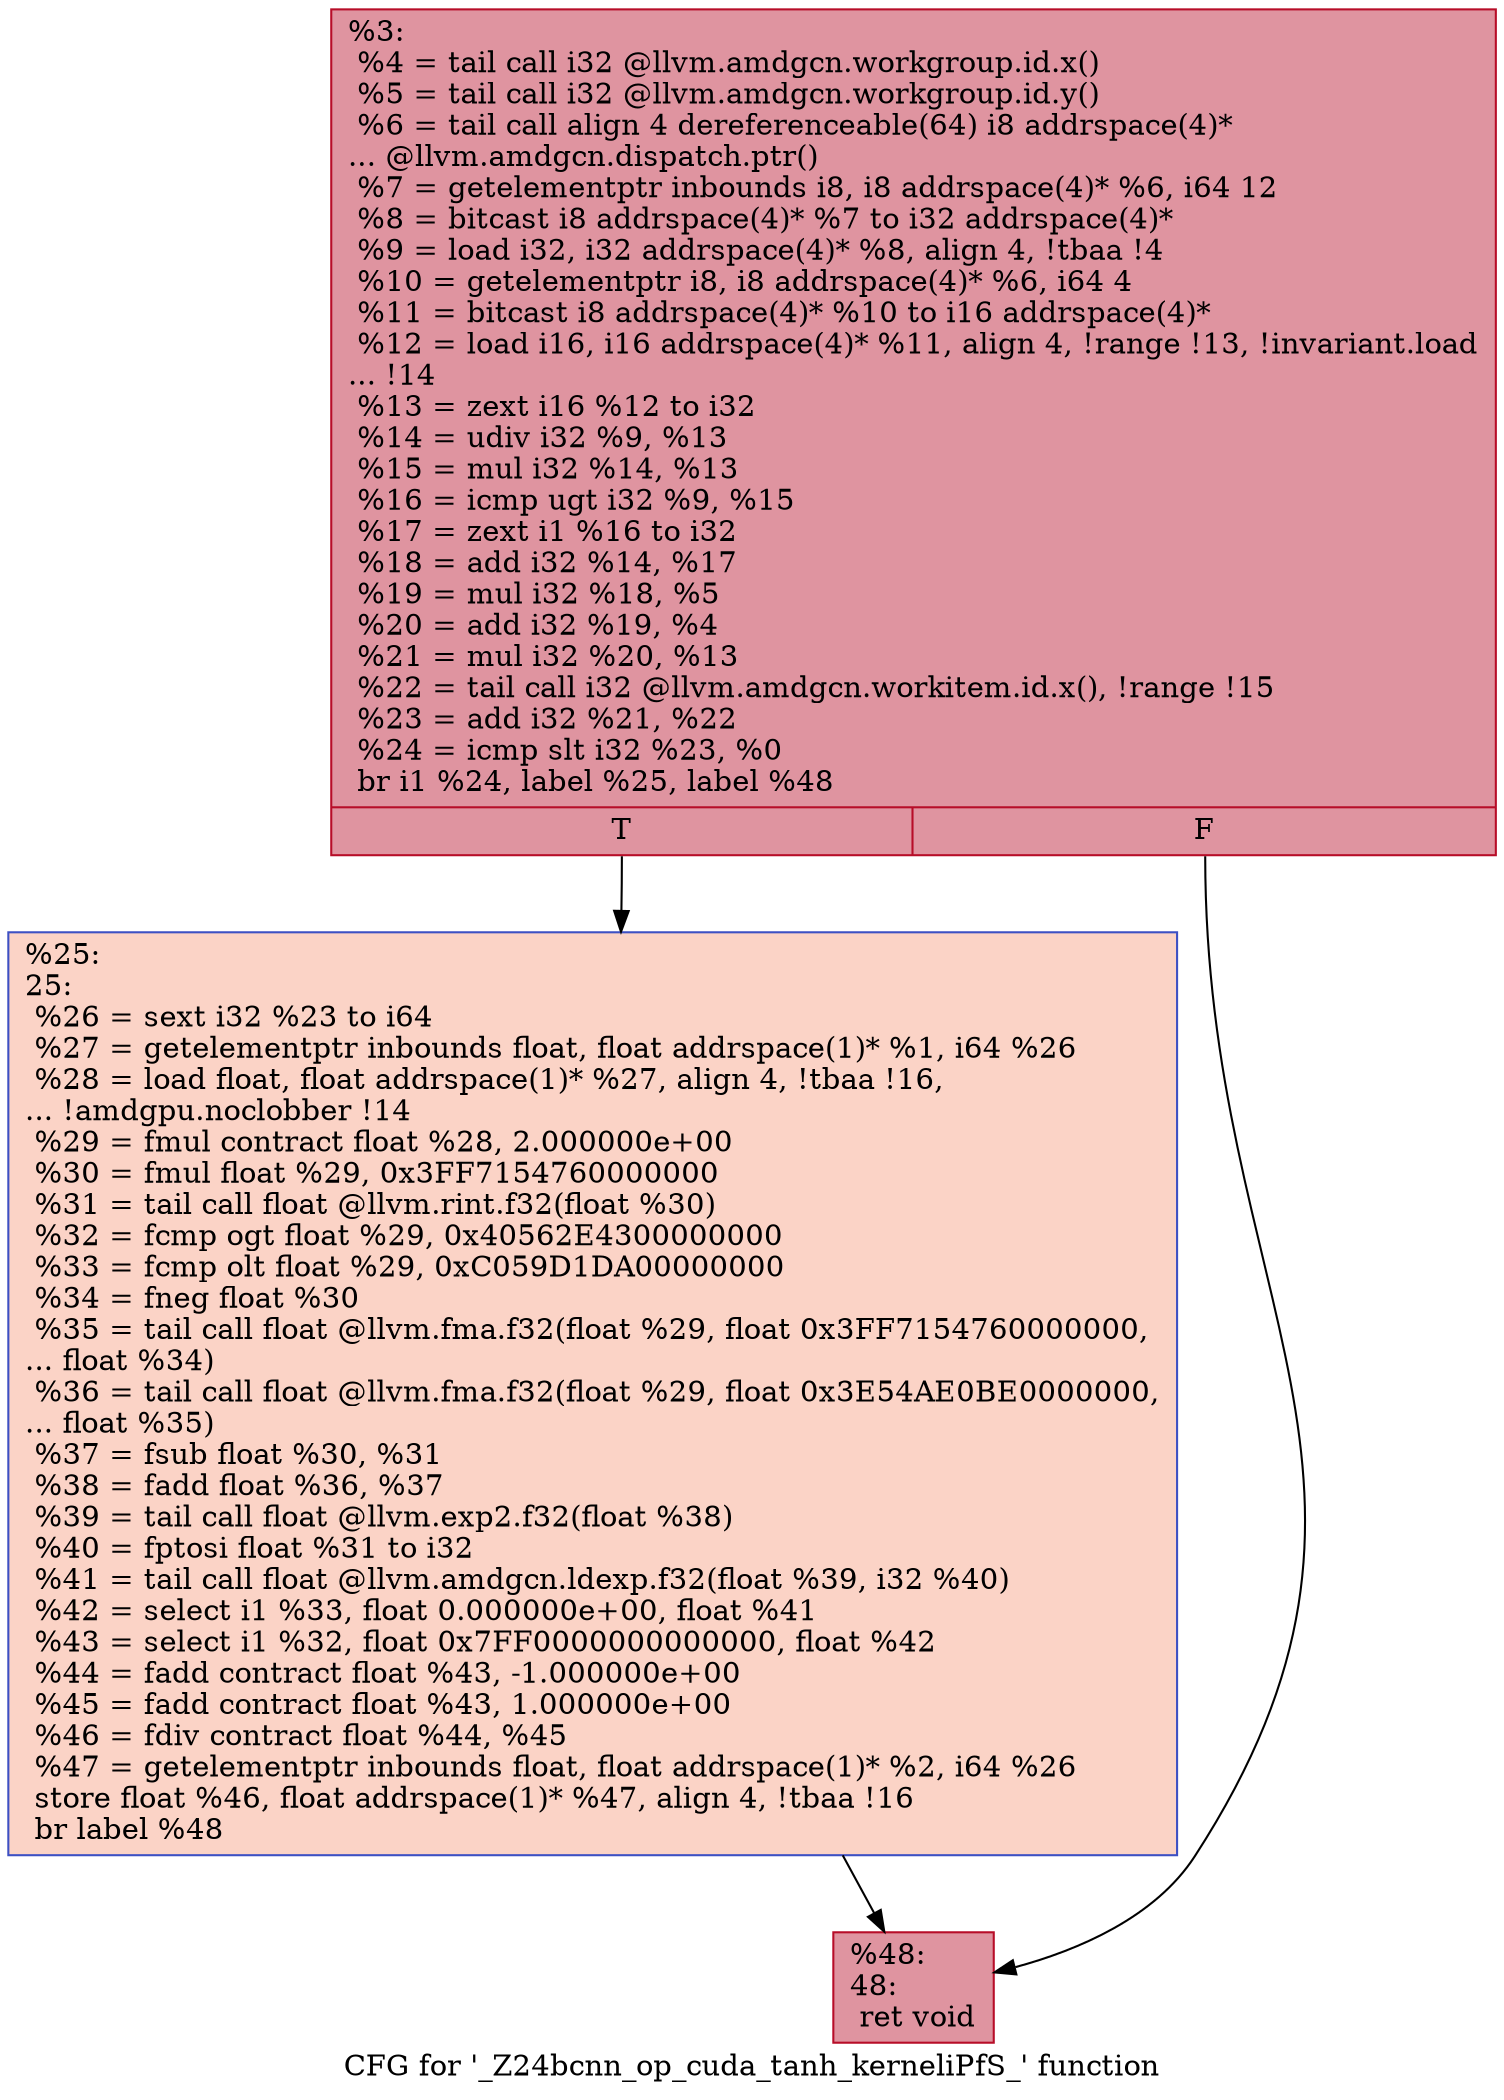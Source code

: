 digraph "CFG for '_Z24bcnn_op_cuda_tanh_kerneliPfS_' function" {
	label="CFG for '_Z24bcnn_op_cuda_tanh_kerneliPfS_' function";

	Node0x5ec5a00 [shape=record,color="#b70d28ff", style=filled, fillcolor="#b70d2870",label="{%3:\l  %4 = tail call i32 @llvm.amdgcn.workgroup.id.x()\l  %5 = tail call i32 @llvm.amdgcn.workgroup.id.y()\l  %6 = tail call align 4 dereferenceable(64) i8 addrspace(4)*\l... @llvm.amdgcn.dispatch.ptr()\l  %7 = getelementptr inbounds i8, i8 addrspace(4)* %6, i64 12\l  %8 = bitcast i8 addrspace(4)* %7 to i32 addrspace(4)*\l  %9 = load i32, i32 addrspace(4)* %8, align 4, !tbaa !4\l  %10 = getelementptr i8, i8 addrspace(4)* %6, i64 4\l  %11 = bitcast i8 addrspace(4)* %10 to i16 addrspace(4)*\l  %12 = load i16, i16 addrspace(4)* %11, align 4, !range !13, !invariant.load\l... !14\l  %13 = zext i16 %12 to i32\l  %14 = udiv i32 %9, %13\l  %15 = mul i32 %14, %13\l  %16 = icmp ugt i32 %9, %15\l  %17 = zext i1 %16 to i32\l  %18 = add i32 %14, %17\l  %19 = mul i32 %18, %5\l  %20 = add i32 %19, %4\l  %21 = mul i32 %20, %13\l  %22 = tail call i32 @llvm.amdgcn.workitem.id.x(), !range !15\l  %23 = add i32 %21, %22\l  %24 = icmp slt i32 %23, %0\l  br i1 %24, label %25, label %48\l|{<s0>T|<s1>F}}"];
	Node0x5ec5a00:s0 -> Node0x5ec82e0;
	Node0x5ec5a00:s1 -> Node0x5ec8370;
	Node0x5ec82e0 [shape=record,color="#3d50c3ff", style=filled, fillcolor="#f59c7d70",label="{%25:\l25:                                               \l  %26 = sext i32 %23 to i64\l  %27 = getelementptr inbounds float, float addrspace(1)* %1, i64 %26\l  %28 = load float, float addrspace(1)* %27, align 4, !tbaa !16,\l... !amdgpu.noclobber !14\l  %29 = fmul contract float %28, 2.000000e+00\l  %30 = fmul float %29, 0x3FF7154760000000\l  %31 = tail call float @llvm.rint.f32(float %30)\l  %32 = fcmp ogt float %29, 0x40562E4300000000\l  %33 = fcmp olt float %29, 0xC059D1DA00000000\l  %34 = fneg float %30\l  %35 = tail call float @llvm.fma.f32(float %29, float 0x3FF7154760000000,\l... float %34)\l  %36 = tail call float @llvm.fma.f32(float %29, float 0x3E54AE0BE0000000,\l... float %35)\l  %37 = fsub float %30, %31\l  %38 = fadd float %36, %37\l  %39 = tail call float @llvm.exp2.f32(float %38)\l  %40 = fptosi float %31 to i32\l  %41 = tail call float @llvm.amdgcn.ldexp.f32(float %39, i32 %40)\l  %42 = select i1 %33, float 0.000000e+00, float %41\l  %43 = select i1 %32, float 0x7FF0000000000000, float %42\l  %44 = fadd contract float %43, -1.000000e+00\l  %45 = fadd contract float %43, 1.000000e+00\l  %46 = fdiv contract float %44, %45\l  %47 = getelementptr inbounds float, float addrspace(1)* %2, i64 %26\l  store float %46, float addrspace(1)* %47, align 4, !tbaa !16\l  br label %48\l}"];
	Node0x5ec82e0 -> Node0x5ec8370;
	Node0x5ec8370 [shape=record,color="#b70d28ff", style=filled, fillcolor="#b70d2870",label="{%48:\l48:                                               \l  ret void\l}"];
}
